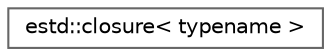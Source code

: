 digraph "Graphical Class Hierarchy"
{
 // LATEX_PDF_SIZE
  bgcolor="transparent";
  edge [fontname=Helvetica,fontsize=10,labelfontname=Helvetica,labelfontsize=10];
  node [fontname=Helvetica,fontsize=10,shape=box,height=0.2,width=0.4];
  rankdir="LR";
  Node0 [id="Node000000",label="estd::closure\< typename \>",height=0.2,width=0.4,color="grey40", fillcolor="white", style="filled",URL="$d6/dfe/structestd_1_1closure.html",tooltip=" "];
}
